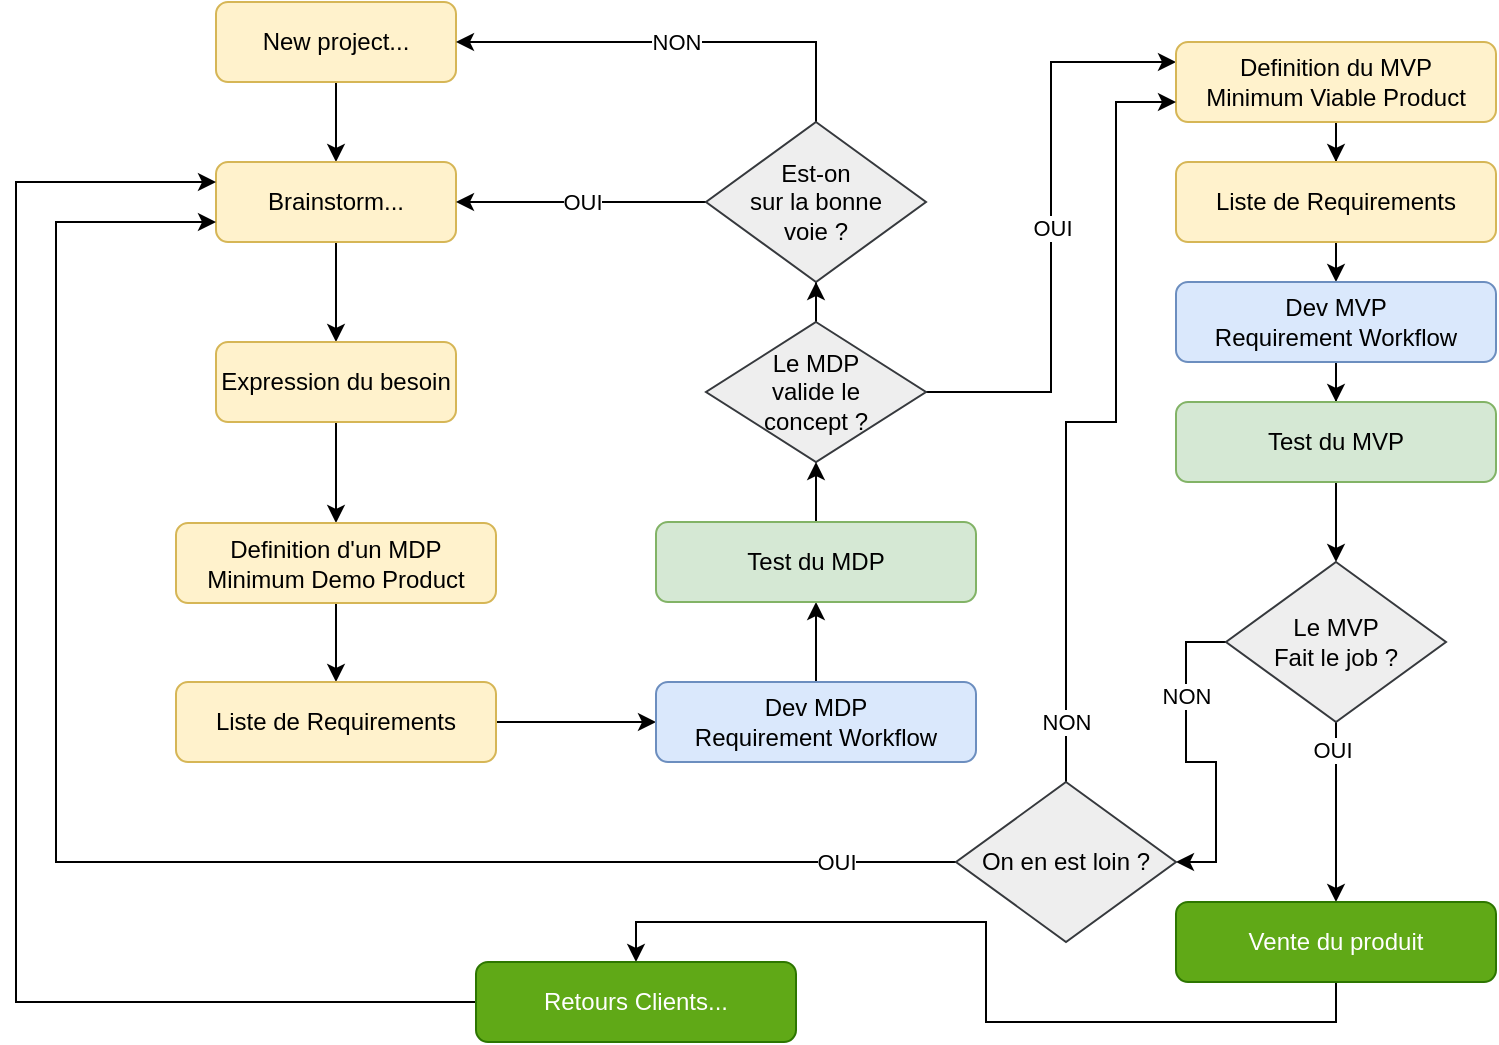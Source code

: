 <mxfile version="17.4.6" type="github" pages="3">
  <diagram id="C5RBs43oDa-KdzZeNtuy" name="Project_Workflow">
    <mxGraphModel dx="978" dy="525" grid="1" gridSize="10" guides="1" tooltips="1" connect="1" arrows="1" fold="1" page="1" pageScale="1" pageWidth="827" pageHeight="1169" math="0" shadow="0">
      <root>
        <mxCell id="WIyWlLk6GJQsqaUBKTNV-0" />
        <mxCell id="WIyWlLk6GJQsqaUBKTNV-1" parent="WIyWlLk6GJQsqaUBKTNV-0" />
        <mxCell id="aamkCBx95F_dZH-O5Zvc-2" value="" style="edgeStyle=orthogonalEdgeStyle;rounded=0;orthogonalLoop=1;jettySize=auto;html=1;" edge="1" parent="WIyWlLk6GJQsqaUBKTNV-1" source="aamkCBx95F_dZH-O5Zvc-0" target="aamkCBx95F_dZH-O5Zvc-1">
          <mxGeometry relative="1" as="geometry" />
        </mxCell>
        <mxCell id="aamkCBx95F_dZH-O5Zvc-0" value="New project..." style="rounded=1;whiteSpace=wrap;html=1;fontSize=12;glass=0;strokeWidth=1;shadow=0;fillColor=#fff2cc;strokeColor=#d6b656;" vertex="1" parent="WIyWlLk6GJQsqaUBKTNV-1">
          <mxGeometry x="140" y="20" width="120" height="40" as="geometry" />
        </mxCell>
        <mxCell id="aamkCBx95F_dZH-O5Zvc-4" value="" style="edgeStyle=orthogonalEdgeStyle;rounded=0;orthogonalLoop=1;jettySize=auto;html=1;" edge="1" parent="WIyWlLk6GJQsqaUBKTNV-1" source="aamkCBx95F_dZH-O5Zvc-1" target="aamkCBx95F_dZH-O5Zvc-3">
          <mxGeometry relative="1" as="geometry" />
        </mxCell>
        <mxCell id="aamkCBx95F_dZH-O5Zvc-1" value="Brainstorm..." style="rounded=1;whiteSpace=wrap;html=1;fontSize=12;glass=0;strokeWidth=1;shadow=0;fillColor=#fff2cc;strokeColor=#d6b656;" vertex="1" parent="WIyWlLk6GJQsqaUBKTNV-1">
          <mxGeometry x="140" y="100" width="120" height="40" as="geometry" />
        </mxCell>
        <mxCell id="aamkCBx95F_dZH-O5Zvc-33" style="edgeStyle=orthogonalEdgeStyle;rounded=0;orthogonalLoop=1;jettySize=auto;html=1;exitX=0.5;exitY=1;exitDx=0;exitDy=0;" edge="1" parent="WIyWlLk6GJQsqaUBKTNV-1" source="aamkCBx95F_dZH-O5Zvc-3" target="aamkCBx95F_dZH-O5Zvc-7">
          <mxGeometry relative="1" as="geometry" />
        </mxCell>
        <mxCell id="aamkCBx95F_dZH-O5Zvc-3" value="Expression du besoin" style="rounded=1;whiteSpace=wrap;html=1;fontSize=12;glass=0;strokeWidth=1;shadow=0;fillColor=#fff2cc;strokeColor=#d6b656;" vertex="1" parent="WIyWlLk6GJQsqaUBKTNV-1">
          <mxGeometry x="140" y="190" width="120" height="40" as="geometry" />
        </mxCell>
        <mxCell id="aamkCBx95F_dZH-O5Zvc-12" value="" style="edgeStyle=orthogonalEdgeStyle;rounded=0;orthogonalLoop=1;jettySize=auto;html=1;" edge="1" parent="WIyWlLk6GJQsqaUBKTNV-1" source="aamkCBx95F_dZH-O5Zvc-7" target="aamkCBx95F_dZH-O5Zvc-11">
          <mxGeometry relative="1" as="geometry" />
        </mxCell>
        <mxCell id="aamkCBx95F_dZH-O5Zvc-7" value="Definition d&#39;un MDP&lt;br&gt;Minimum Demo Product" style="rounded=1;whiteSpace=wrap;html=1;fontSize=12;glass=0;strokeWidth=1;shadow=0;fillColor=#fff2cc;strokeColor=#d6b656;" vertex="1" parent="WIyWlLk6GJQsqaUBKTNV-1">
          <mxGeometry x="120" y="280.5" width="160" height="40" as="geometry" />
        </mxCell>
        <mxCell id="aamkCBx95F_dZH-O5Zvc-19" value="" style="edgeStyle=orthogonalEdgeStyle;rounded=0;orthogonalLoop=1;jettySize=auto;html=1;" edge="1" parent="WIyWlLk6GJQsqaUBKTNV-1" source="aamkCBx95F_dZH-O5Zvc-11" target="aamkCBx95F_dZH-O5Zvc-18">
          <mxGeometry relative="1" as="geometry" />
        </mxCell>
        <mxCell id="aamkCBx95F_dZH-O5Zvc-11" value="Liste de Requirements" style="rounded=1;whiteSpace=wrap;html=1;fontSize=12;glass=0;strokeWidth=1;shadow=0;fillColor=#fff2cc;strokeColor=#d6b656;" vertex="1" parent="WIyWlLk6GJQsqaUBKTNV-1">
          <mxGeometry x="120" y="360" width="160" height="40" as="geometry" />
        </mxCell>
        <mxCell id="aamkCBx95F_dZH-O5Zvc-29" value="" style="edgeStyle=orthogonalEdgeStyle;rounded=0;orthogonalLoop=1;jettySize=auto;html=1;" edge="1" parent="WIyWlLk6GJQsqaUBKTNV-1" source="aamkCBx95F_dZH-O5Zvc-18" target="aamkCBx95F_dZH-O5Zvc-28">
          <mxGeometry relative="1" as="geometry" />
        </mxCell>
        <mxCell id="aamkCBx95F_dZH-O5Zvc-18" value="Dev MDP&lt;br&gt;Requirement Workflow" style="rounded=1;whiteSpace=wrap;html=1;fontSize=12;glass=0;strokeWidth=1;shadow=0;fillColor=#dae8fc;strokeColor=#6c8ebf;" vertex="1" parent="WIyWlLk6GJQsqaUBKTNV-1">
          <mxGeometry x="360" y="360" width="160" height="40" as="geometry" />
        </mxCell>
        <mxCell id="aamkCBx95F_dZH-O5Zvc-25" value="" style="edgeStyle=orthogonalEdgeStyle;rounded=0;orthogonalLoop=1;jettySize=auto;html=1;" edge="1" parent="WIyWlLk6GJQsqaUBKTNV-1" source="aamkCBx95F_dZH-O5Zvc-22" target="aamkCBx95F_dZH-O5Zvc-24">
          <mxGeometry relative="1" as="geometry" />
        </mxCell>
        <mxCell id="aamkCBx95F_dZH-O5Zvc-27" value="OUI" style="edgeStyle=orthogonalEdgeStyle;rounded=0;orthogonalLoop=1;jettySize=auto;html=1;exitX=1;exitY=0.5;exitDx=0;exitDy=0;entryX=0;entryY=0.25;entryDx=0;entryDy=0;" edge="1" parent="WIyWlLk6GJQsqaUBKTNV-1" source="aamkCBx95F_dZH-O5Zvc-22" target="aamkCBx95F_dZH-O5Zvc-26">
          <mxGeometry relative="1" as="geometry" />
        </mxCell>
        <mxCell id="aamkCBx95F_dZH-O5Zvc-22" value="Le MDP&lt;br&gt;valide le&lt;br&gt;concept ?" style="rhombus;whiteSpace=wrap;html=1;fillColor=#eeeeee;strokeColor=#36393d;" vertex="1" parent="WIyWlLk6GJQsqaUBKTNV-1">
          <mxGeometry x="385" y="180" width="110" height="70" as="geometry" />
        </mxCell>
        <mxCell id="aamkCBx95F_dZH-O5Zvc-31" value="NON" style="edgeStyle=orthogonalEdgeStyle;rounded=0;orthogonalLoop=1;jettySize=auto;html=1;exitX=0.5;exitY=0;exitDx=0;exitDy=0;entryX=1;entryY=0.5;entryDx=0;entryDy=0;" edge="1" parent="WIyWlLk6GJQsqaUBKTNV-1" source="aamkCBx95F_dZH-O5Zvc-24" target="aamkCBx95F_dZH-O5Zvc-0">
          <mxGeometry relative="1" as="geometry" />
        </mxCell>
        <mxCell id="aamkCBx95F_dZH-O5Zvc-32" value="OUI" style="edgeStyle=orthogonalEdgeStyle;rounded=0;orthogonalLoop=1;jettySize=auto;html=1;exitX=0;exitY=0.5;exitDx=0;exitDy=0;entryX=1;entryY=0.5;entryDx=0;entryDy=0;" edge="1" parent="WIyWlLk6GJQsqaUBKTNV-1" source="aamkCBx95F_dZH-O5Zvc-24" target="aamkCBx95F_dZH-O5Zvc-1">
          <mxGeometry relative="1" as="geometry" />
        </mxCell>
        <mxCell id="aamkCBx95F_dZH-O5Zvc-24" value="Est-on&lt;br&gt;sur la bonne&lt;br&gt;voie ?" style="rhombus;whiteSpace=wrap;html=1;fillColor=#eeeeee;strokeColor=#36393d;" vertex="1" parent="WIyWlLk6GJQsqaUBKTNV-1">
          <mxGeometry x="385" y="80" width="110" height="80" as="geometry" />
        </mxCell>
        <mxCell id="aamkCBx95F_dZH-O5Zvc-35" value="" style="edgeStyle=orthogonalEdgeStyle;rounded=0;orthogonalLoop=1;jettySize=auto;html=1;" edge="1" parent="WIyWlLk6GJQsqaUBKTNV-1" source="aamkCBx95F_dZH-O5Zvc-26" target="aamkCBx95F_dZH-O5Zvc-34">
          <mxGeometry relative="1" as="geometry" />
        </mxCell>
        <mxCell id="aamkCBx95F_dZH-O5Zvc-26" value="Definition du MVP&lt;br&gt;Minimum Viable Product" style="rounded=1;whiteSpace=wrap;html=1;fontSize=12;glass=0;strokeWidth=1;shadow=0;fillColor=#fff2cc;strokeColor=#d6b656;" vertex="1" parent="WIyWlLk6GJQsqaUBKTNV-1">
          <mxGeometry x="620" y="40" width="160" height="40" as="geometry" />
        </mxCell>
        <mxCell id="aamkCBx95F_dZH-O5Zvc-30" style="edgeStyle=orthogonalEdgeStyle;rounded=0;orthogonalLoop=1;jettySize=auto;html=1;exitX=0.5;exitY=0;exitDx=0;exitDy=0;entryX=0.5;entryY=1;entryDx=0;entryDy=0;" edge="1" parent="WIyWlLk6GJQsqaUBKTNV-1" source="aamkCBx95F_dZH-O5Zvc-28" target="aamkCBx95F_dZH-O5Zvc-22">
          <mxGeometry relative="1" as="geometry" />
        </mxCell>
        <mxCell id="aamkCBx95F_dZH-O5Zvc-28" value="Test du MDP" style="rounded=1;whiteSpace=wrap;html=1;fontSize=12;glass=0;strokeWidth=1;shadow=0;fillColor=#d5e8d4;strokeColor=#82b366;" vertex="1" parent="WIyWlLk6GJQsqaUBKTNV-1">
          <mxGeometry x="360" y="280" width="160" height="40" as="geometry" />
        </mxCell>
        <mxCell id="aamkCBx95F_dZH-O5Zvc-37" style="edgeStyle=orthogonalEdgeStyle;rounded=0;orthogonalLoop=1;jettySize=auto;html=1;exitX=0.5;exitY=1;exitDx=0;exitDy=0;entryX=0.5;entryY=0;entryDx=0;entryDy=0;" edge="1" parent="WIyWlLk6GJQsqaUBKTNV-1" source="aamkCBx95F_dZH-O5Zvc-34" target="aamkCBx95F_dZH-O5Zvc-36">
          <mxGeometry relative="1" as="geometry" />
        </mxCell>
        <mxCell id="aamkCBx95F_dZH-O5Zvc-34" value="Liste de Requirements" style="rounded=1;whiteSpace=wrap;html=1;fontSize=12;glass=0;strokeWidth=1;shadow=0;fillColor=#fff2cc;strokeColor=#d6b656;" vertex="1" parent="WIyWlLk6GJQsqaUBKTNV-1">
          <mxGeometry x="620" y="100" width="160" height="40" as="geometry" />
        </mxCell>
        <mxCell id="aamkCBx95F_dZH-O5Zvc-39" value="" style="edgeStyle=orthogonalEdgeStyle;rounded=0;orthogonalLoop=1;jettySize=auto;html=1;" edge="1" parent="WIyWlLk6GJQsqaUBKTNV-1" source="aamkCBx95F_dZH-O5Zvc-36" target="aamkCBx95F_dZH-O5Zvc-38">
          <mxGeometry relative="1" as="geometry" />
        </mxCell>
        <mxCell id="aamkCBx95F_dZH-O5Zvc-36" value="Dev MVP&lt;br&gt;Requirement Workflow" style="rounded=1;whiteSpace=wrap;html=1;fontSize=12;glass=0;strokeWidth=1;shadow=0;fillColor=#dae8fc;strokeColor=#6c8ebf;" vertex="1" parent="WIyWlLk6GJQsqaUBKTNV-1">
          <mxGeometry x="620" y="160" width="160" height="40" as="geometry" />
        </mxCell>
        <mxCell id="aamkCBx95F_dZH-O5Zvc-41" style="edgeStyle=orthogonalEdgeStyle;rounded=0;orthogonalLoop=1;jettySize=auto;html=1;exitX=0.5;exitY=1;exitDx=0;exitDy=0;entryX=0.5;entryY=0;entryDx=0;entryDy=0;" edge="1" parent="WIyWlLk6GJQsqaUBKTNV-1" source="aamkCBx95F_dZH-O5Zvc-38" target="aamkCBx95F_dZH-O5Zvc-40">
          <mxGeometry relative="1" as="geometry" />
        </mxCell>
        <mxCell id="aamkCBx95F_dZH-O5Zvc-38" value="Test du MVP" style="rounded=1;whiteSpace=wrap;html=1;fontSize=12;glass=0;strokeWidth=1;shadow=0;fillColor=#d5e8d4;strokeColor=#82b366;" vertex="1" parent="WIyWlLk6GJQsqaUBKTNV-1">
          <mxGeometry x="620" y="220" width="160" height="40" as="geometry" />
        </mxCell>
        <mxCell id="aamkCBx95F_dZH-O5Zvc-47" value="OUI" style="edgeStyle=orthogonalEdgeStyle;rounded=0;orthogonalLoop=1;jettySize=auto;html=1;exitX=0;exitY=0.5;exitDx=0;exitDy=0;entryX=0;entryY=0.75;entryDx=0;entryDy=0;" edge="1" parent="WIyWlLk6GJQsqaUBKTNV-1" source="aamkCBx95F_dZH-O5Zvc-48" target="aamkCBx95F_dZH-O5Zvc-1">
          <mxGeometry x="-0.859" relative="1" as="geometry">
            <Array as="points">
              <mxPoint x="60" y="450" />
              <mxPoint x="60" y="130" />
            </Array>
            <mxPoint as="offset" />
          </mxGeometry>
        </mxCell>
        <mxCell id="aamkCBx95F_dZH-O5Zvc-49" style="edgeStyle=orthogonalEdgeStyle;rounded=0;orthogonalLoop=1;jettySize=auto;html=1;exitX=0.5;exitY=1;exitDx=0;exitDy=0;entryX=0.5;entryY=0;entryDx=0;entryDy=0;" edge="1" parent="WIyWlLk6GJQsqaUBKTNV-1" source="aamkCBx95F_dZH-O5Zvc-40" target="aamkCBx95F_dZH-O5Zvc-42">
          <mxGeometry relative="1" as="geometry" />
        </mxCell>
        <mxCell id="aamkCBx95F_dZH-O5Zvc-53" value="OUI" style="edgeLabel;html=1;align=center;verticalAlign=middle;resizable=0;points=[];" vertex="1" connectable="0" parent="aamkCBx95F_dZH-O5Zvc-49">
          <mxGeometry x="-0.691" y="-2" relative="1" as="geometry">
            <mxPoint as="offset" />
          </mxGeometry>
        </mxCell>
        <mxCell id="aamkCBx95F_dZH-O5Zvc-50" value="NON" style="edgeStyle=orthogonalEdgeStyle;rounded=0;orthogonalLoop=1;jettySize=auto;html=1;exitX=0;exitY=0.5;exitDx=0;exitDy=0;entryX=1;entryY=0.5;entryDx=0;entryDy=0;" edge="1" parent="WIyWlLk6GJQsqaUBKTNV-1" source="aamkCBx95F_dZH-O5Zvc-40" target="aamkCBx95F_dZH-O5Zvc-48">
          <mxGeometry x="-0.438" relative="1" as="geometry">
            <mxPoint as="offset" />
          </mxGeometry>
        </mxCell>
        <mxCell id="aamkCBx95F_dZH-O5Zvc-40" value="Le MVP&lt;br&gt;Fait le job ?" style="rhombus;whiteSpace=wrap;html=1;fillColor=#eeeeee;strokeColor=#36393d;" vertex="1" parent="WIyWlLk6GJQsqaUBKTNV-1">
          <mxGeometry x="645" y="300" width="110" height="80" as="geometry" />
        </mxCell>
        <mxCell id="aamkCBx95F_dZH-O5Zvc-54" style="edgeStyle=orthogonalEdgeStyle;rounded=0;orthogonalLoop=1;jettySize=auto;html=1;exitX=0.5;exitY=1;exitDx=0;exitDy=0;entryX=0.5;entryY=0;entryDx=0;entryDy=0;" edge="1" parent="WIyWlLk6GJQsqaUBKTNV-1" source="aamkCBx95F_dZH-O5Zvc-42" target="aamkCBx95F_dZH-O5Zvc-44">
          <mxGeometry relative="1" as="geometry" />
        </mxCell>
        <mxCell id="aamkCBx95F_dZH-O5Zvc-42" value="Vente du produit" style="rounded=1;whiteSpace=wrap;html=1;fontSize=12;glass=0;strokeWidth=1;shadow=0;fillColor=#60a917;fontColor=#ffffff;strokeColor=#2D7600;" vertex="1" parent="WIyWlLk6GJQsqaUBKTNV-1">
          <mxGeometry x="620" y="470" width="160" height="40" as="geometry" />
        </mxCell>
        <mxCell id="aamkCBx95F_dZH-O5Zvc-55" style="edgeStyle=orthogonalEdgeStyle;rounded=0;orthogonalLoop=1;jettySize=auto;html=1;exitX=0;exitY=0.5;exitDx=0;exitDy=0;entryX=0;entryY=0.25;entryDx=0;entryDy=0;" edge="1" parent="WIyWlLk6GJQsqaUBKTNV-1" source="aamkCBx95F_dZH-O5Zvc-44" target="aamkCBx95F_dZH-O5Zvc-1">
          <mxGeometry relative="1" as="geometry">
            <Array as="points">
              <mxPoint x="40" y="520" />
              <mxPoint x="40" y="110" />
            </Array>
          </mxGeometry>
        </mxCell>
        <mxCell id="aamkCBx95F_dZH-O5Zvc-44" value="Retours Clients..." style="rounded=1;whiteSpace=wrap;html=1;fontSize=12;glass=0;strokeWidth=1;shadow=0;fillColor=#60a917;fontColor=#ffffff;strokeColor=#2D7600;" vertex="1" parent="WIyWlLk6GJQsqaUBKTNV-1">
          <mxGeometry x="270" y="500" width="160" height="40" as="geometry" />
        </mxCell>
        <mxCell id="aamkCBx95F_dZH-O5Zvc-51" style="edgeStyle=orthogonalEdgeStyle;rounded=0;orthogonalLoop=1;jettySize=auto;html=1;exitX=0.5;exitY=0;exitDx=0;exitDy=0;entryX=0;entryY=0.75;entryDx=0;entryDy=0;" edge="1" parent="WIyWlLk6GJQsqaUBKTNV-1" source="aamkCBx95F_dZH-O5Zvc-48" target="aamkCBx95F_dZH-O5Zvc-26">
          <mxGeometry relative="1" as="geometry">
            <Array as="points">
              <mxPoint x="565" y="230" />
              <mxPoint x="590" y="230" />
              <mxPoint x="590" y="70" />
            </Array>
          </mxGeometry>
        </mxCell>
        <mxCell id="aamkCBx95F_dZH-O5Zvc-52" value="NON" style="edgeLabel;html=1;align=center;verticalAlign=middle;resizable=0;points=[];" vertex="1" connectable="0" parent="aamkCBx95F_dZH-O5Zvc-51">
          <mxGeometry x="-0.383" y="1" relative="1" as="geometry">
            <mxPoint x="1" y="92" as="offset" />
          </mxGeometry>
        </mxCell>
        <mxCell id="aamkCBx95F_dZH-O5Zvc-48" value="On en est loin ?" style="rhombus;whiteSpace=wrap;html=1;fillColor=#eeeeee;strokeColor=#36393d;" vertex="1" parent="WIyWlLk6GJQsqaUBKTNV-1">
          <mxGeometry x="510" y="410" width="110" height="80" as="geometry" />
        </mxCell>
      </root>
    </mxGraphModel>
  </diagram>
  <diagram id="qmENNPhIMmagQQjbZF45" name="Requirement_Workflow">
    <mxGraphModel dx="1418" dy="761" grid="1" gridSize="10" guides="1" tooltips="1" connect="1" arrows="1" fold="1" page="1" pageScale="1" pageWidth="1169" pageHeight="1654" math="0" shadow="0">
      <root>
        <mxCell id="0" />
        <mxCell id="1" parent="0" />
      </root>
    </mxGraphModel>
  </diagram>
  <diagram id="GwG8qtyEL9PXScvXxR5n" name="StoryWorkflow">
    <mxGraphModel dx="1418" dy="761" grid="1" gridSize="10" guides="1" tooltips="1" connect="1" arrows="1" fold="1" page="1" pageScale="1" pageWidth="1169" pageHeight="1654" math="0" shadow="0">
      <root>
        <mxCell id="0" />
        <mxCell id="1" parent="0" />
      </root>
    </mxGraphModel>
  </diagram>
</mxfile>
